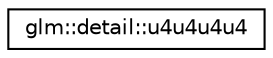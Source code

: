 digraph "Graphical Class Hierarchy"
{
 // LATEX_PDF_SIZE
  edge [fontname="Helvetica",fontsize="10",labelfontname="Helvetica",labelfontsize="10"];
  node [fontname="Helvetica",fontsize="10",shape=record];
  rankdir="LR";
  Node0 [label="glm::detail::u4u4u4u4",height=0.2,width=0.4,color="black", fillcolor="white", style="filled",URL="$unionglm_1_1detail_1_1u4u4u4u4.html",tooltip=" "];
}
